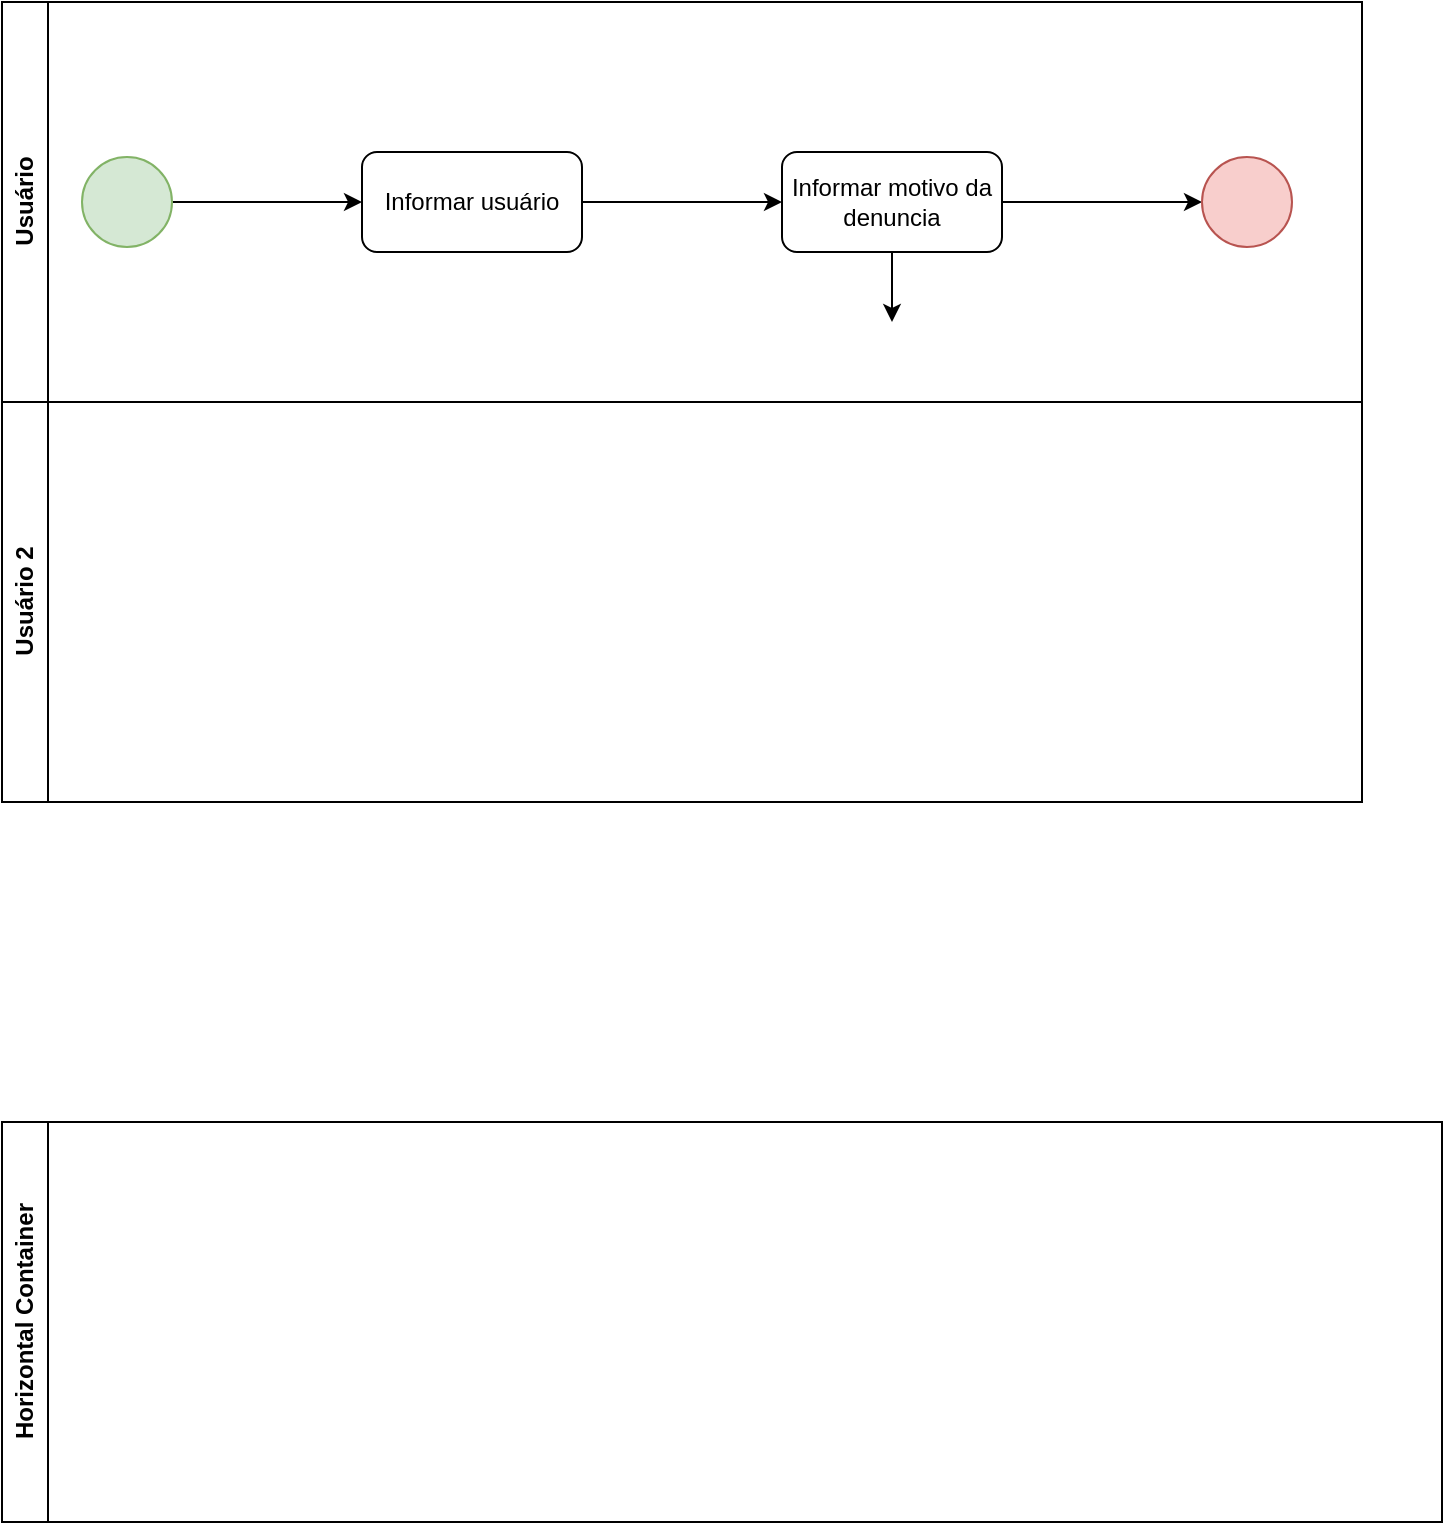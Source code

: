<mxfile version="24.0.2" type="device">
  <diagram name="Página-1" id="a8Aatz65cUyanL8zeEt0">
    <mxGraphModel dx="1434" dy="782" grid="1" gridSize="10" guides="1" tooltips="1" connect="1" arrows="1" fold="1" page="1" pageScale="1" pageWidth="827" pageHeight="1169" math="0" shadow="0">
      <root>
        <mxCell id="0" />
        <mxCell id="1" parent="0" />
        <mxCell id="VOu4mNLq-kn0uGcjgKXv-1" value="Usuário" style="swimlane;horizontal=0;whiteSpace=wrap;html=1;" parent="1" vertex="1">
          <mxGeometry x="40" y="240" width="680" height="200" as="geometry" />
        </mxCell>
        <mxCell id="VOu4mNLq-kn0uGcjgKXv-7" style="edgeStyle=orthogonalEdgeStyle;rounded=0;orthogonalLoop=1;jettySize=auto;html=1;exitX=1;exitY=0.5;exitDx=0;exitDy=0;entryX=0;entryY=0.5;entryDx=0;entryDy=0;" parent="VOu4mNLq-kn0uGcjgKXv-1" source="VOu4mNLq-kn0uGcjgKXv-5" target="VOu4mNLq-kn0uGcjgKXv-6" edge="1">
          <mxGeometry relative="1" as="geometry" />
        </mxCell>
        <mxCell id="VOu4mNLq-kn0uGcjgKXv-5" value="" style="ellipse;whiteSpace=wrap;html=1;aspect=fixed;fillColor=#d5e8d4;strokeColor=#82b366;" parent="VOu4mNLq-kn0uGcjgKXv-1" vertex="1">
          <mxGeometry x="40" y="77.5" width="45" height="45" as="geometry" />
        </mxCell>
        <mxCell id="VOu4mNLq-kn0uGcjgKXv-6" value="Informar usuário" style="rounded=1;whiteSpace=wrap;html=1;" parent="VOu4mNLq-kn0uGcjgKXv-1" vertex="1">
          <mxGeometry x="180" y="75" width="110" height="50" as="geometry" />
        </mxCell>
        <mxCell id="nA6RqpTSz7VnikG-lTWN-6" style="edgeStyle=orthogonalEdgeStyle;rounded=0;orthogonalLoop=1;jettySize=auto;html=1;entryX=0;entryY=0.5;entryDx=0;entryDy=0;" edge="1" parent="VOu4mNLq-kn0uGcjgKXv-1" source="nA6RqpTSz7VnikG-lTWN-2" target="nA6RqpTSz7VnikG-lTWN-7">
          <mxGeometry relative="1" as="geometry">
            <mxPoint x="600" y="100" as="targetPoint" />
          </mxGeometry>
        </mxCell>
        <mxCell id="nA6RqpTSz7VnikG-lTWN-8" style="edgeStyle=orthogonalEdgeStyle;rounded=0;orthogonalLoop=1;jettySize=auto;html=1;exitX=0.5;exitY=1;exitDx=0;exitDy=0;" edge="1" parent="VOu4mNLq-kn0uGcjgKXv-1" source="nA6RqpTSz7VnikG-lTWN-2">
          <mxGeometry relative="1" as="geometry">
            <mxPoint x="445" y="160" as="targetPoint" />
          </mxGeometry>
        </mxCell>
        <mxCell id="nA6RqpTSz7VnikG-lTWN-2" value="Informar motivo da denuncia" style="rounded=1;whiteSpace=wrap;html=1;" vertex="1" parent="VOu4mNLq-kn0uGcjgKXv-1">
          <mxGeometry x="390" y="75" width="110" height="50" as="geometry" />
        </mxCell>
        <mxCell id="nA6RqpTSz7VnikG-lTWN-1" style="edgeStyle=orthogonalEdgeStyle;rounded=0;orthogonalLoop=1;jettySize=auto;html=1;exitX=1;exitY=0.5;exitDx=0;exitDy=0;" edge="1" parent="VOu4mNLq-kn0uGcjgKXv-1" source="VOu4mNLq-kn0uGcjgKXv-6" target="nA6RqpTSz7VnikG-lTWN-2">
          <mxGeometry relative="1" as="geometry">
            <mxPoint x="470" y="100" as="targetPoint" />
          </mxGeometry>
        </mxCell>
        <mxCell id="nA6RqpTSz7VnikG-lTWN-7" value="" style="ellipse;whiteSpace=wrap;html=1;aspect=fixed;fillColor=#f8cecc;strokeColor=#b85450;" vertex="1" parent="VOu4mNLq-kn0uGcjgKXv-1">
          <mxGeometry x="600" y="77.5" width="45" height="45" as="geometry" />
        </mxCell>
        <mxCell id="VOu4mNLq-kn0uGcjgKXv-4" value="Horizontal Container" style="swimlane;horizontal=0;whiteSpace=wrap;html=1;" parent="1" vertex="1">
          <mxGeometry x="40" y="800" width="720" height="200" as="geometry" />
        </mxCell>
        <mxCell id="VOu4mNLq-kn0uGcjgKXv-2" value="Usuário 2" style="swimlane;horizontal=0;whiteSpace=wrap;html=1;" parent="1" vertex="1">
          <mxGeometry x="40" y="440" width="680" height="200" as="geometry" />
        </mxCell>
      </root>
    </mxGraphModel>
  </diagram>
</mxfile>
